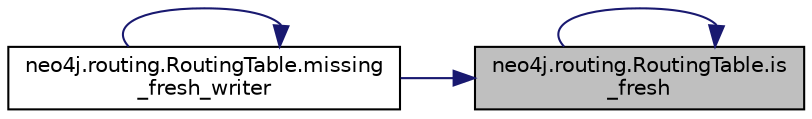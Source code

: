 digraph "neo4j.routing.RoutingTable.is_fresh"
{
 // LATEX_PDF_SIZE
  edge [fontname="Helvetica",fontsize="10",labelfontname="Helvetica",labelfontsize="10"];
  node [fontname="Helvetica",fontsize="10",shape=record];
  rankdir="RL";
  Node1 [label="neo4j.routing.RoutingTable.is\l_fresh",height=0.2,width=0.4,color="black", fillcolor="grey75", style="filled", fontcolor="black",tooltip=" "];
  Node1 -> Node1 [dir="back",color="midnightblue",fontsize="10",style="solid",fontname="Helvetica"];
  Node1 -> Node2 [dir="back",color="midnightblue",fontsize="10",style="solid",fontname="Helvetica"];
  Node2 [label="neo4j.routing.RoutingTable.missing\l_fresh_writer",height=0.2,width=0.4,color="black", fillcolor="white", style="filled",URL="$d4/d99/classneo4j_1_1routing_1_1_routing_table.html#a40aa5c0f1324f268d152d0ecf2165d41",tooltip=" "];
  Node2 -> Node2 [dir="back",color="midnightblue",fontsize="10",style="solid",fontname="Helvetica"];
}
